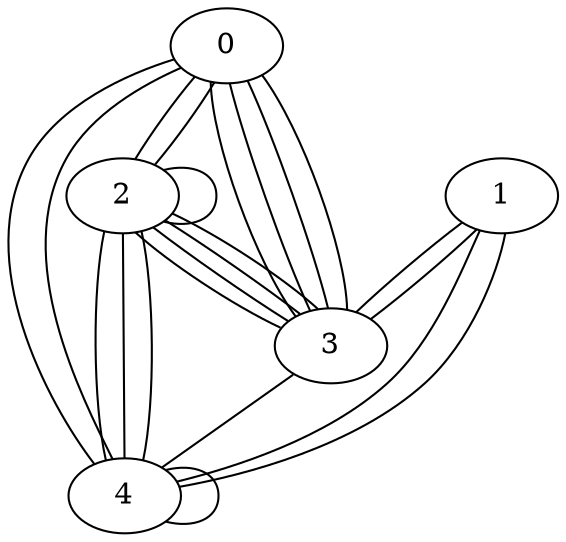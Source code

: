 graph graphname { 0;  2;  3;  4;  1; 0--2; 0--2; 0--3; 0--3; 0--3; 0--3; 0--4; 0--4; 1--3; 1--3; 1--4; 1--4; 2--2; 2--3; 2--3; 2--3; 2--3; 2--4; 2--4; 2--4; 3--4; 4--4; }